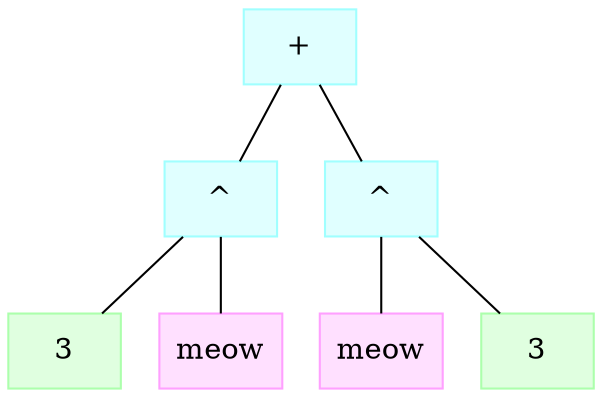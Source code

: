 digraph STL
{
rankdir = TB
graph [ splines = ortho, splines = true ]
node  [ shape = record, style = filled, fillcolor = "#E0FFFF", color = "#A0FFFF" ]
edge  [ arrowhead = none ]


f0 [ label = "+",         fillcolor = "#E0FFFF", color = "#A0FFFF" ]
f0->f1 

f1 [ label = "^",         fillcolor = "#E0FFFF", color = "#A0FFFF" ]
f1->f2 

f2 [ label = 3,         fillcolor = "#E0FFE0", color = "#ACFFAC" ]
f1->f4 

f4 [ label = "meow",         fillcolor = "#FFE0FF", color = "#FFA0FF" ]
f0->f7 

f7 [ label = "^",         fillcolor = "#E0FFFF", color = "#A0FFFF" ]
f7->f8 

f8 [ label = "meow",         fillcolor = "#FFE0FF", color = "#FFA0FF" ]
f7->f10 

f10 [ label = 3,         fillcolor = "#E0FFE0", color = "#ACFFAC" ]

}
